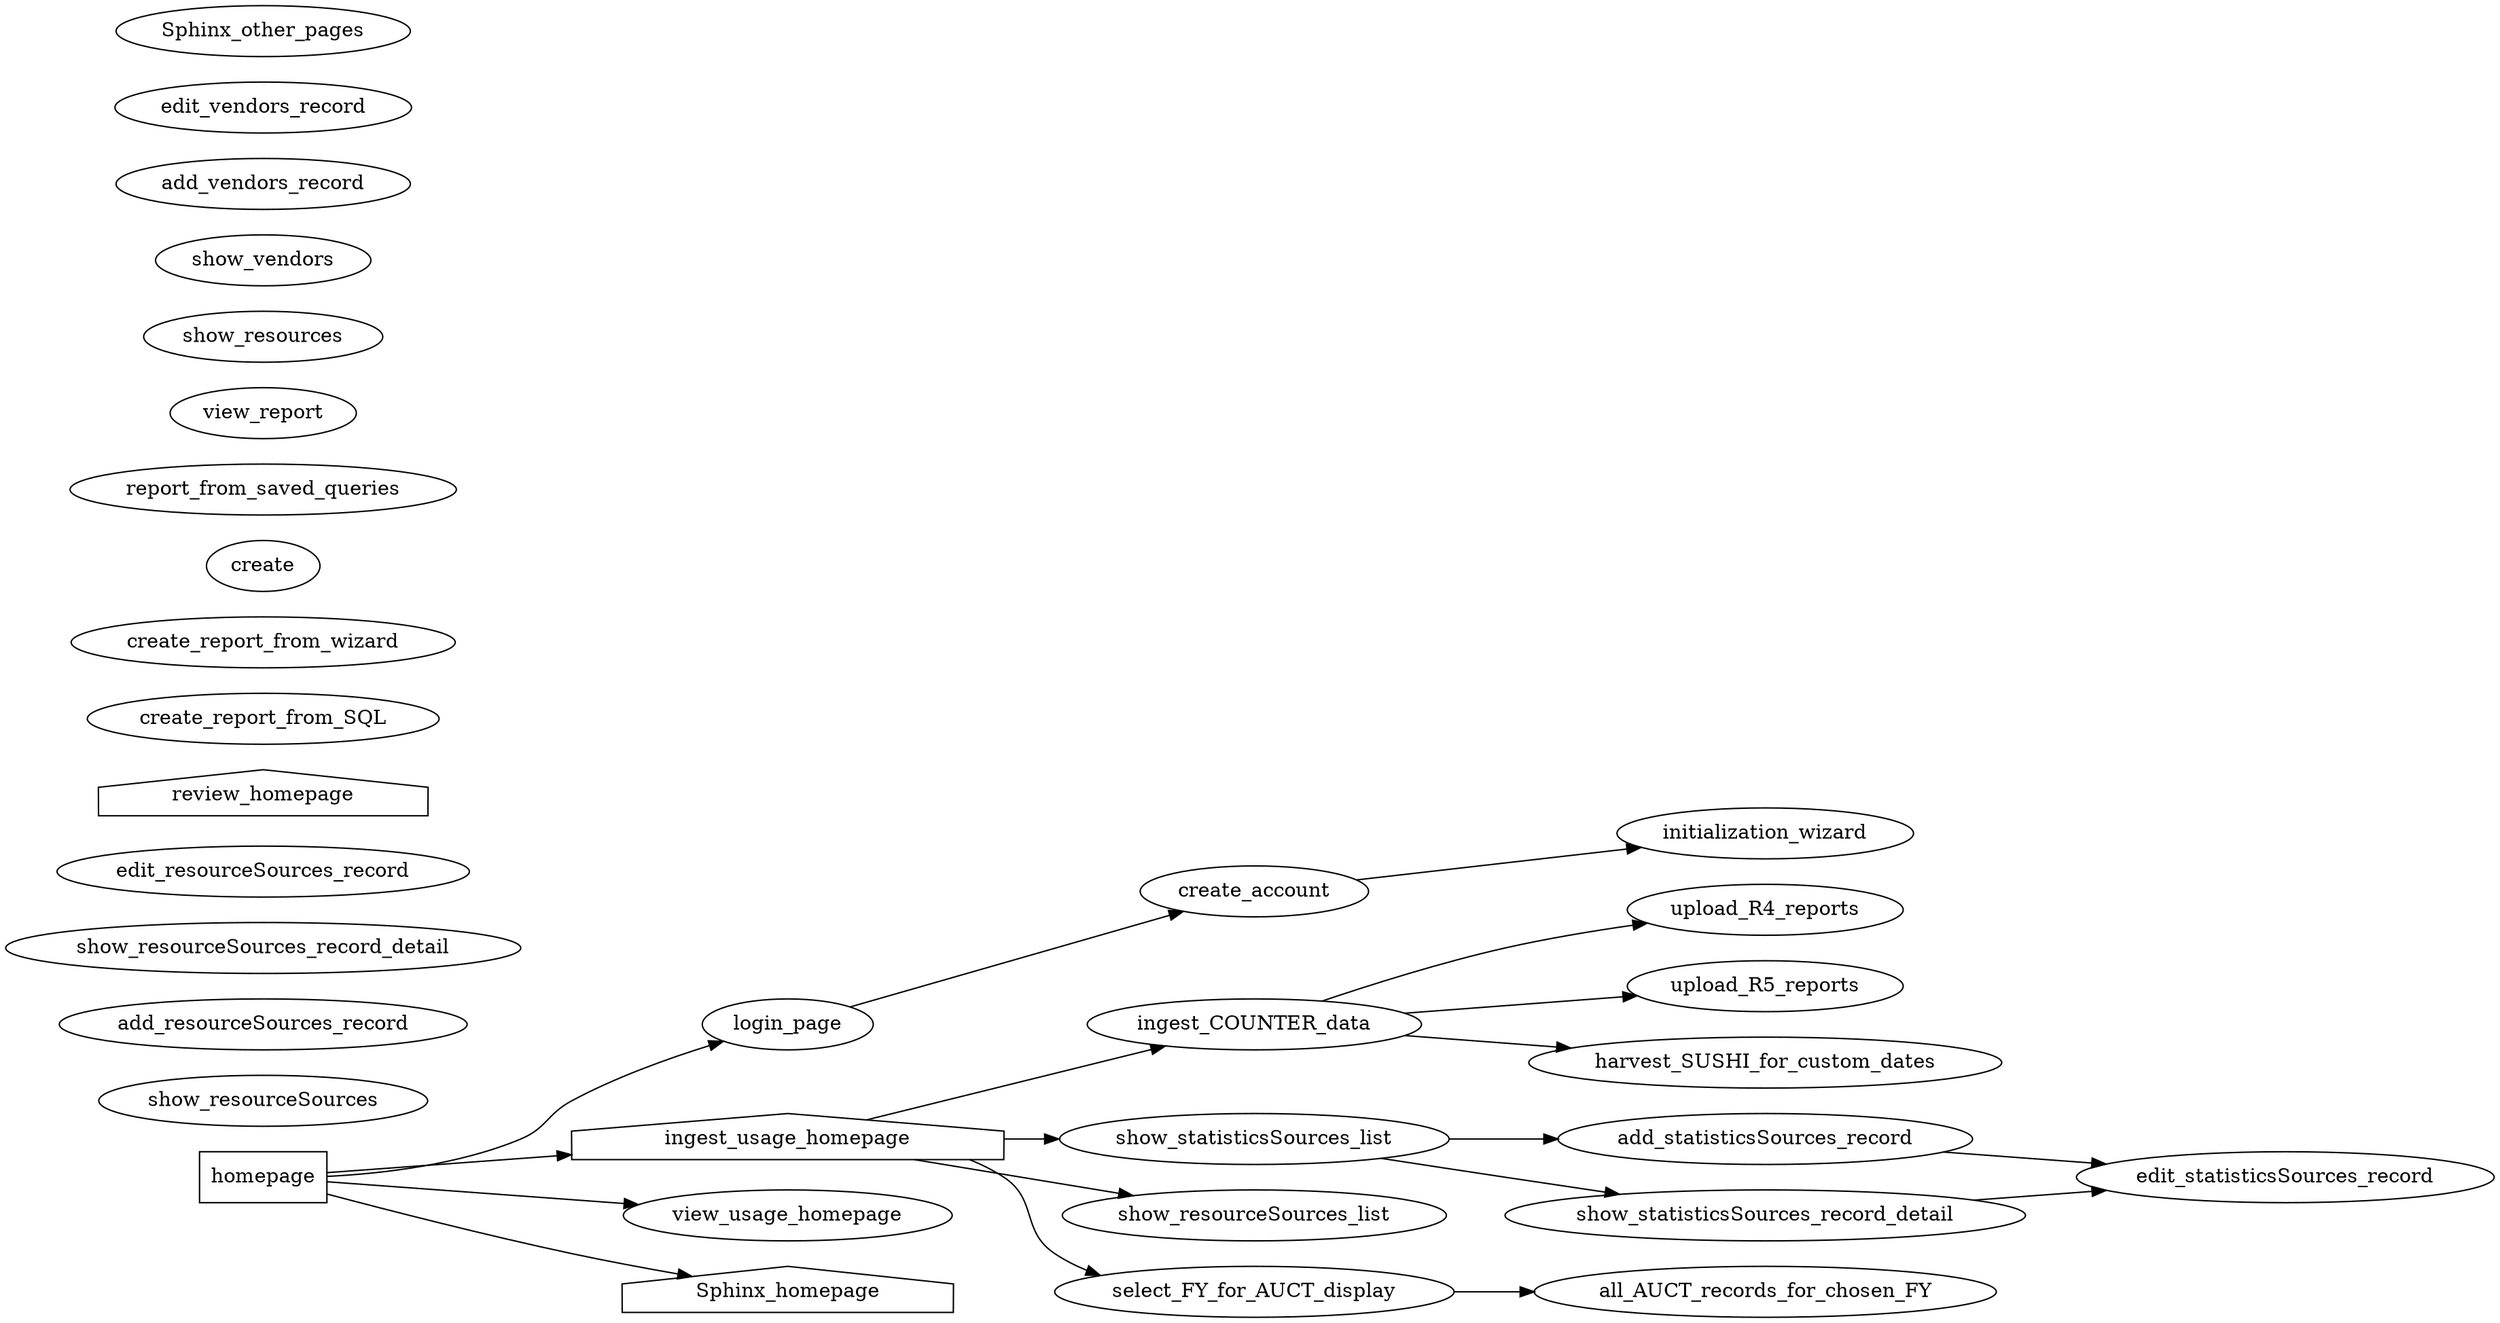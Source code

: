 digraph nolcat_sitemap {
    /* *** NoLCAT SITEMAP *** */
    rankdir=LR


    /* *** Main NoLCAT Folder *** */
    homepage [shape="box"]
        homepage -> login_page
        homepage -> ingest_usage_homepage
        homepage -> view_usage_homepage
        homepage -> Sphinx_homepage
    login_page
        login_page -> create_account
    create_account
        create_account -> initialization_wizard // Page in `ingest` section; linkage because program will request data for database initialization upon creation of first account
    // And any other pages needed for authentication


    /* *** `ingest` Blueprint *** */
    ingest_usage_homepage [shape="house"]
        ingest_usage_homepage -> ingest_COUNTER_data
        ingest_usage_homepage -> show_statisticsSources_list
        ingest_usage_homepage -> show_resourceSources_list
        ingest_usage_homepage -> select_FY_for_AUCT_display
    
    // Pages for ingesting COUNTER data
    ingest_COUNTER_data
        ingest_COUNTER_data -> upload_R4_reports
        ingest_COUNTER_data -> upload_R5_reports
        ingest_COUNTER_data -> harvest_SUSHI_for_custom_dates
    upload_R4_reports
    upload_R5_reports
    harvest_SUSHI_for_custom_dates
    initialization_wizard

    // Pages for viewing status of usage collection for a given FY
    select_FY_for_AUCT_display
        select_FY_for_AUCT_display -> all_AUCT_records_for_chosen_FY
    all_AUCT_records_for_chosen_FY


    /* *** `view` Blueprint *** */
    //


    /* *** View Records from a Relation *** */
    // Not sure if this should go in `ingest`, `view`, or a new `records` blueprint
    show_statisticsSources_list
        show_statisticsSources_list -> add_statisticsSources_record
        show_statisticsSources_list -> show_statisticsSources_record_detail
    add_statisticsSources_record
        add_statisticsSources_record -> edit_statisticsSources_record // To provide info for the new record
    show_statisticsSources_record_detail
        show_statisticsSources_record_detail -> edit_statisticsSources_record
    edit_statisticsSources_record // Includes adding or editing notes


    /* *** Collecting Usage Statistics *** */
    // Pages for collecting usage statistics
    

    

    show_resourceSources
        //show_resourceSources -> add_resourceSources_record
        //show_resourceSources -> show_resourceSources_record_detail
    add_resourceSources_record
    show_resourceSources_record_detail
        //show_resourceSources_record_detail -> edit_resourceSources_record
    edit_resourceSources_record // Includes adding or editing notes


    /* *** Reviewing Usage Statistics *** */
    // Pages for reviewing usage data
    review_homepage [shape="house"]
        //review_homepage -> create_report_from_SQL
        //review_homepage -> create_report_from_wizard
        //review_homepage -> create report_from_saved_queries
        //review_homepage -> show_resourceSources /* DUPLICATED BOX */
        //review_homepage -> show_resources
        //review_homepage -> show_vendors
    
    create_report_from_SQL // Runs a custom SQL statement against the database
    create_report_from_wizard // GUI options are used to write SQL behind the scenes
    create report_from_saved_queries // SQL statements that are either complete or only ask for one input for commonly asked questions

        //create_report_from_SQL -> view_report
        //create_report_from_wizard -> view_report
        //create_report_from_saved_queries -> view_report
    view_report

    show_resources // Meaning the items in the resources table
    
        //show_resourceSources -> add_resourceSources_record
    add_resourceSources_record
        //show_resourceSources_record_detail -> edit_resourceSources_record
    edit_resourceSources_record // Includes adding or editing notes
    /* A way to handle adding `statisticsSources` to these `resourcesSources` must be developed */

    show_vendors
        //show_vendors -> add_vendors_record
    add_vendors_record
        //show_vendors_record_detail -> edit_vendors_record
    edit_vendors_record // Includes adding or editing notes


    /* *** Program Documentation *** */
    // The Sphinx documentation for the web app
    Sphinx_homepage [shape="house"]
        //Sphinx_homepage -> Sphinx_other_pages

    Sphinx_other_pages // Use Sphinx itself for site organization
}